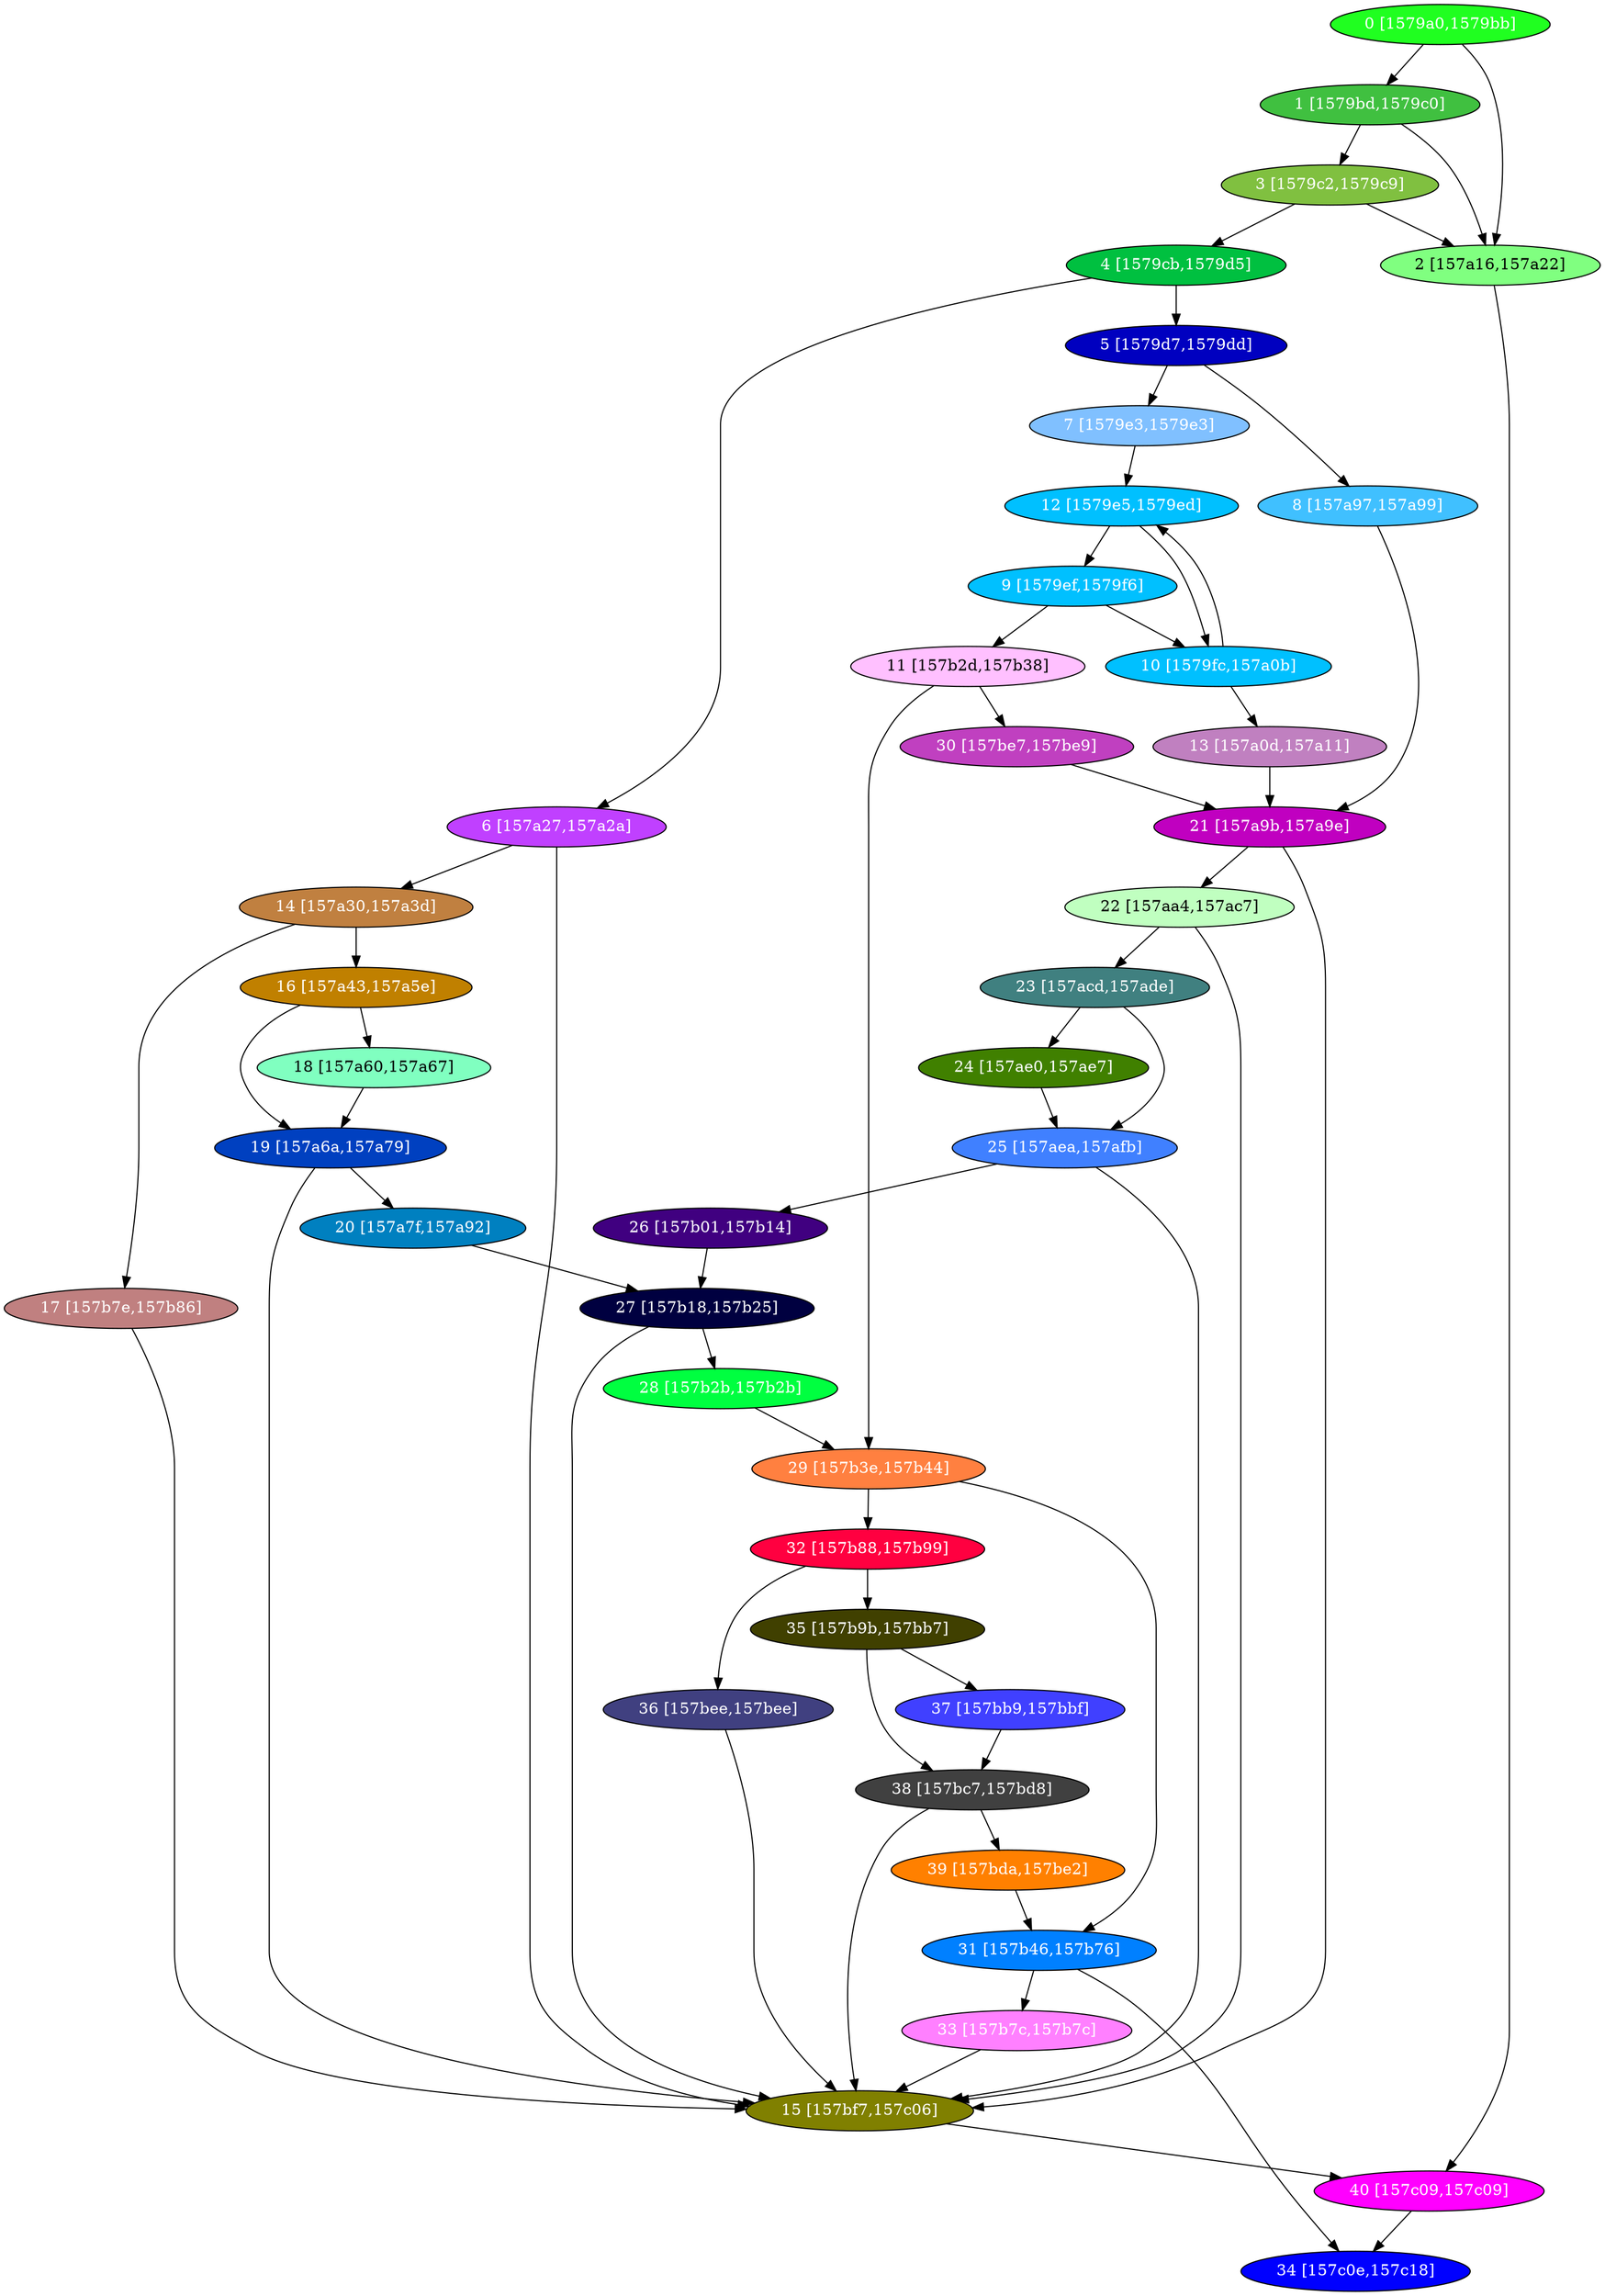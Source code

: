 diGraph libnss3{
	libnss3_0  [style=filled fillcolor="#20FF20" fontcolor="#ffffff" shape=oval label="0 [1579a0,1579bb]"]
	libnss3_1  [style=filled fillcolor="#40C040" fontcolor="#ffffff" shape=oval label="1 [1579bd,1579c0]"]
	libnss3_2  [style=filled fillcolor="#80FF80" fontcolor="#000000" shape=oval label="2 [157a16,157a22]"]
	libnss3_3  [style=filled fillcolor="#80C040" fontcolor="#ffffff" shape=oval label="3 [1579c2,1579c9]"]
	libnss3_4  [style=filled fillcolor="#00C040" fontcolor="#ffffff" shape=oval label="4 [1579cb,1579d5]"]
	libnss3_5  [style=filled fillcolor="#0000C0" fontcolor="#ffffff" shape=oval label="5 [1579d7,1579dd]"]
	libnss3_6  [style=filled fillcolor="#C040FF" fontcolor="#ffffff" shape=oval label="6 [157a27,157a2a]"]
	libnss3_7  [style=filled fillcolor="#80C0FF" fontcolor="#ffffff" shape=oval label="7 [1579e3,1579e3]"]
	libnss3_8  [style=filled fillcolor="#40C0FF" fontcolor="#ffffff" shape=oval label="8 [157a97,157a99]"]
	libnss3_9  [style=filled fillcolor="#00C0FF" fontcolor="#ffffff" shape=oval label="9 [1579ef,1579f6]"]
	libnss3_a  [style=filled fillcolor="#00C0FF" fontcolor="#ffffff" shape=oval label="10 [1579fc,157a0b]"]
	libnss3_b  [style=filled fillcolor="#FFC0FF" fontcolor="#000000" shape=oval label="11 [157b2d,157b38]"]
	libnss3_c  [style=filled fillcolor="#00C0FF" fontcolor="#ffffff" shape=oval label="12 [1579e5,1579ed]"]
	libnss3_d  [style=filled fillcolor="#C080C0" fontcolor="#ffffff" shape=oval label="13 [157a0d,157a11]"]
	libnss3_e  [style=filled fillcolor="#C08040" fontcolor="#ffffff" shape=oval label="14 [157a30,157a3d]"]
	libnss3_f  [style=filled fillcolor="#808000" fontcolor="#ffffff" shape=oval label="15 [157bf7,157c06]"]
	libnss3_10  [style=filled fillcolor="#C08000" fontcolor="#ffffff" shape=oval label="16 [157a43,157a5e]"]
	libnss3_11  [style=filled fillcolor="#C08080" fontcolor="#ffffff" shape=oval label="17 [157b7e,157b86]"]
	libnss3_12  [style=filled fillcolor="#80FFC0" fontcolor="#000000" shape=oval label="18 [157a60,157a67]"]
	libnss3_13  [style=filled fillcolor="#0040C0" fontcolor="#ffffff" shape=oval label="19 [157a6a,157a79]"]
	libnss3_14  [style=filled fillcolor="#0080C0" fontcolor="#ffffff" shape=oval label="20 [157a7f,157a92]"]
	libnss3_15  [style=filled fillcolor="#C000C0" fontcolor="#ffffff" shape=oval label="21 [157a9b,157a9e]"]
	libnss3_16  [style=filled fillcolor="#C0FFC0" fontcolor="#000000" shape=oval label="22 [157aa4,157ac7]"]
	libnss3_17  [style=filled fillcolor="#408080" fontcolor="#ffffff" shape=oval label="23 [157acd,157ade]"]
	libnss3_18  [style=filled fillcolor="#408000" fontcolor="#ffffff" shape=oval label="24 [157ae0,157ae7]"]
	libnss3_19  [style=filled fillcolor="#4080FF" fontcolor="#ffffff" shape=oval label="25 [157aea,157afb]"]
	libnss3_1a  [style=filled fillcolor="#400080" fontcolor="#ffffff" shape=oval label="26 [157b01,157b14]"]
	libnss3_1b  [style=filled fillcolor="#000040" fontcolor="#ffffff" shape=oval label="27 [157b18,157b25]"]
	libnss3_1c  [style=filled fillcolor="#00FF40" fontcolor="#ffffff" shape=oval label="28 [157b2b,157b2b]"]
	libnss3_1d  [style=filled fillcolor="#FF8040" fontcolor="#ffffff" shape=oval label="29 [157b3e,157b44]"]
	libnss3_1e  [style=filled fillcolor="#C040C0" fontcolor="#ffffff" shape=oval label="30 [157be7,157be9]"]
	libnss3_1f  [style=filled fillcolor="#0080FF" fontcolor="#ffffff" shape=oval label="31 [157b46,157b76]"]
	libnss3_20  [style=filled fillcolor="#FF0040" fontcolor="#ffffff" shape=oval label="32 [157b88,157b99]"]
	libnss3_21  [style=filled fillcolor="#FF80FF" fontcolor="#ffffff" shape=oval label="33 [157b7c,157b7c]"]
	libnss3_22  [style=filled fillcolor="#0000FF" fontcolor="#ffffff" shape=oval label="34 [157c0e,157c18]"]
	libnss3_23  [style=filled fillcolor="#404000" fontcolor="#ffffff" shape=oval label="35 [157b9b,157bb7]"]
	libnss3_24  [style=filled fillcolor="#404080" fontcolor="#ffffff" shape=oval label="36 [157bee,157bee]"]
	libnss3_25  [style=filled fillcolor="#4040FF" fontcolor="#ffffff" shape=oval label="37 [157bb9,157bbf]"]
	libnss3_26  [style=filled fillcolor="#404040" fontcolor="#ffffff" shape=oval label="38 [157bc7,157bd8]"]
	libnss3_27  [style=filled fillcolor="#FF8000" fontcolor="#ffffff" shape=oval label="39 [157bda,157be2]"]
	libnss3_28  [style=filled fillcolor="#FF00FF" fontcolor="#ffffff" shape=oval label="40 [157c09,157c09]"]

	libnss3_0 -> libnss3_1
	libnss3_0 -> libnss3_2
	libnss3_1 -> libnss3_2
	libnss3_1 -> libnss3_3
	libnss3_2 -> libnss3_28
	libnss3_3 -> libnss3_2
	libnss3_3 -> libnss3_4
	libnss3_4 -> libnss3_5
	libnss3_4 -> libnss3_6
	libnss3_5 -> libnss3_7
	libnss3_5 -> libnss3_8
	libnss3_6 -> libnss3_e
	libnss3_6 -> libnss3_f
	libnss3_7 -> libnss3_c
	libnss3_8 -> libnss3_15
	libnss3_9 -> libnss3_a
	libnss3_9 -> libnss3_b
	libnss3_a -> libnss3_c
	libnss3_a -> libnss3_d
	libnss3_b -> libnss3_1d
	libnss3_b -> libnss3_1e
	libnss3_c -> libnss3_9
	libnss3_c -> libnss3_a
	libnss3_d -> libnss3_15
	libnss3_e -> libnss3_10
	libnss3_e -> libnss3_11
	libnss3_f -> libnss3_28
	libnss3_10 -> libnss3_12
	libnss3_10 -> libnss3_13
	libnss3_11 -> libnss3_f
	libnss3_12 -> libnss3_13
	libnss3_13 -> libnss3_f
	libnss3_13 -> libnss3_14
	libnss3_14 -> libnss3_1b
	libnss3_15 -> libnss3_f
	libnss3_15 -> libnss3_16
	libnss3_16 -> libnss3_f
	libnss3_16 -> libnss3_17
	libnss3_17 -> libnss3_18
	libnss3_17 -> libnss3_19
	libnss3_18 -> libnss3_19
	libnss3_19 -> libnss3_f
	libnss3_19 -> libnss3_1a
	libnss3_1a -> libnss3_1b
	libnss3_1b -> libnss3_f
	libnss3_1b -> libnss3_1c
	libnss3_1c -> libnss3_1d
	libnss3_1d -> libnss3_1f
	libnss3_1d -> libnss3_20
	libnss3_1e -> libnss3_15
	libnss3_1f -> libnss3_21
	libnss3_1f -> libnss3_22
	libnss3_20 -> libnss3_23
	libnss3_20 -> libnss3_24
	libnss3_21 -> libnss3_f
	libnss3_23 -> libnss3_25
	libnss3_23 -> libnss3_26
	libnss3_24 -> libnss3_f
	libnss3_25 -> libnss3_26
	libnss3_26 -> libnss3_f
	libnss3_26 -> libnss3_27
	libnss3_27 -> libnss3_1f
	libnss3_28 -> libnss3_22
}